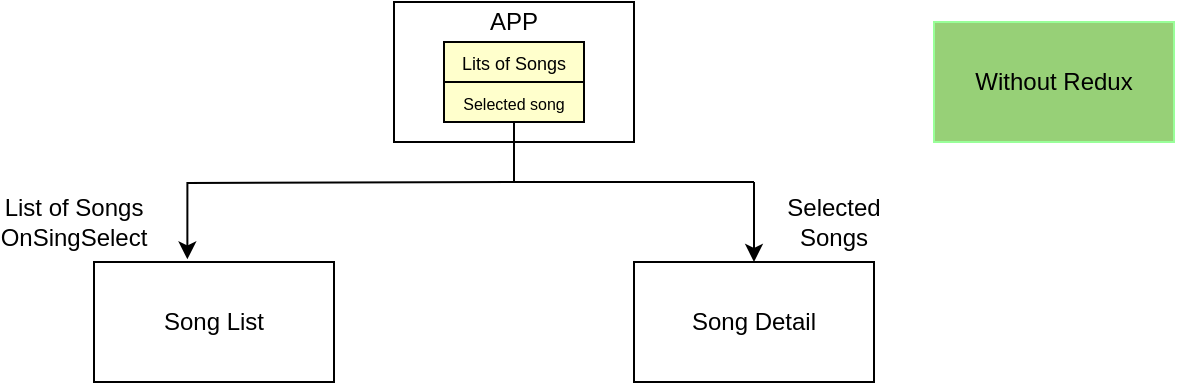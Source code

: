 <mxfile version="14.2.7" type="github">
  <diagram id="YS5v3eNINy9XvBaVBVcj" name="Page-1">
    <mxGraphModel dx="706" dy="288" grid="1" gridSize="10" guides="1" tooltips="1" connect="1" arrows="1" fold="1" page="1" pageScale="1" pageWidth="850" pageHeight="1100" math="0" shadow="0">
      <root>
        <mxCell id="0" />
        <mxCell id="1" parent="0" />
        <mxCell id="ziUqMleKNXKpgkatQRkx-9" style="edgeStyle=orthogonalEdgeStyle;rounded=0;orthogonalLoop=1;jettySize=auto;html=1;entryX=0.389;entryY=-0.022;entryDx=0;entryDy=0;entryPerimeter=0;" edge="1" parent="1" target="ziUqMleKNXKpgkatQRkx-2">
          <mxGeometry relative="1" as="geometry">
            <mxPoint x="320" y="120" as="sourcePoint" />
          </mxGeometry>
        </mxCell>
        <mxCell id="ziUqMleKNXKpgkatQRkx-1" value="" style="rounded=0;whiteSpace=wrap;html=1;" vertex="1" parent="1">
          <mxGeometry x="260" y="30" width="120" height="70" as="geometry" />
        </mxCell>
        <mxCell id="ziUqMleKNXKpgkatQRkx-2" value="Song List" style="rounded=0;whiteSpace=wrap;html=1;" vertex="1" parent="1">
          <mxGeometry x="110" y="160" width="120" height="60" as="geometry" />
        </mxCell>
        <mxCell id="ziUqMleKNXKpgkatQRkx-3" value="Song Detail" style="rounded=0;whiteSpace=wrap;html=1;" vertex="1" parent="1">
          <mxGeometry x="380" y="160" width="120" height="60" as="geometry" />
        </mxCell>
        <mxCell id="ziUqMleKNXKpgkatQRkx-7" value="" style="endArrow=none;html=1;" edge="1" parent="1">
          <mxGeometry width="50" height="50" relative="1" as="geometry">
            <mxPoint x="320" y="120" as="sourcePoint" />
            <mxPoint x="320" y="90" as="targetPoint" />
          </mxGeometry>
        </mxCell>
        <mxCell id="ziUqMleKNXKpgkatQRkx-8" value="" style="endArrow=none;html=1;" edge="1" parent="1">
          <mxGeometry width="50" height="50" relative="1" as="geometry">
            <mxPoint x="320" y="120" as="sourcePoint" />
            <mxPoint x="440" y="120" as="targetPoint" />
          </mxGeometry>
        </mxCell>
        <mxCell id="ziUqMleKNXKpgkatQRkx-11" value="" style="endArrow=classic;html=1;entryX=0.5;entryY=0;entryDx=0;entryDy=0;" edge="1" parent="1" target="ziUqMleKNXKpgkatQRkx-3">
          <mxGeometry width="50" height="50" relative="1" as="geometry">
            <mxPoint x="440" y="120" as="sourcePoint" />
            <mxPoint x="390" y="130" as="targetPoint" />
          </mxGeometry>
        </mxCell>
        <mxCell id="ziUqMleKNXKpgkatQRkx-17" value="APP" style="text;html=1;strokeColor=none;fillColor=none;align=center;verticalAlign=middle;whiteSpace=wrap;rounded=0;" vertex="1" parent="1">
          <mxGeometry x="300" y="30" width="40" height="20" as="geometry" />
        </mxCell>
        <mxCell id="ziUqMleKNXKpgkatQRkx-19" value="" style="shape=table;html=1;whiteSpace=wrap;startSize=0;container=1;collapsible=0;childLayout=tableLayout;fillColor=#FFFFCC;" vertex="1" parent="1">
          <mxGeometry x="285" y="50" width="70" height="40" as="geometry" />
        </mxCell>
        <mxCell id="ziUqMleKNXKpgkatQRkx-20" value="" style="shape=partialRectangle;html=1;whiteSpace=wrap;collapsible=0;dropTarget=0;pointerEvents=0;fillColor=none;top=0;left=0;bottom=0;right=0;points=[[0,0.5],[1,0.5]];portConstraint=eastwest;" vertex="1" parent="ziUqMleKNXKpgkatQRkx-19">
          <mxGeometry width="70" height="20" as="geometry" />
        </mxCell>
        <mxCell id="ziUqMleKNXKpgkatQRkx-21" value="&lt;font style=&quot;font-size: 9px&quot;&gt;Lits of Songs&lt;/font&gt;" style="shape=partialRectangle;html=1;whiteSpace=wrap;connectable=0;overflow=hidden;fillColor=none;top=0;left=0;bottom=0;right=0;" vertex="1" parent="ziUqMleKNXKpgkatQRkx-20">
          <mxGeometry width="70" height="20" as="geometry" />
        </mxCell>
        <mxCell id="ziUqMleKNXKpgkatQRkx-22" value="" style="shape=partialRectangle;html=1;whiteSpace=wrap;collapsible=0;dropTarget=0;pointerEvents=0;fillColor=none;top=0;left=0;bottom=0;right=0;points=[[0,0.5],[1,0.5]];portConstraint=eastwest;" vertex="1" parent="ziUqMleKNXKpgkatQRkx-19">
          <mxGeometry y="20" width="70" height="20" as="geometry" />
        </mxCell>
        <mxCell id="ziUqMleKNXKpgkatQRkx-23" value="&lt;font style=&quot;font-size: 8px&quot;&gt;Selected song&lt;/font&gt;" style="shape=partialRectangle;html=1;whiteSpace=wrap;connectable=0;overflow=hidden;fillColor=none;top=0;left=0;bottom=0;right=0;" vertex="1" parent="ziUqMleKNXKpgkatQRkx-22">
          <mxGeometry width="70" height="20" as="geometry" />
        </mxCell>
        <mxCell id="ziUqMleKNXKpgkatQRkx-24" value="Selected Songs" style="text;html=1;strokeColor=none;fillColor=none;align=center;verticalAlign=middle;whiteSpace=wrap;rounded=0;" vertex="1" parent="1">
          <mxGeometry x="460" y="130" width="40" height="20" as="geometry" />
        </mxCell>
        <mxCell id="ziUqMleKNXKpgkatQRkx-25" value="List of Songs&lt;br&gt;OnSingSelect" style="text;html=1;strokeColor=none;fillColor=none;align=center;verticalAlign=middle;whiteSpace=wrap;rounded=0;" vertex="1" parent="1">
          <mxGeometry x="80" y="130" width="40" height="20" as="geometry" />
        </mxCell>
        <mxCell id="ziUqMleKNXKpgkatQRkx-26" value="Without Redux" style="rounded=0;whiteSpace=wrap;html=1;strokeColor=#99FF99;fillColor=#97D077;" vertex="1" parent="1">
          <mxGeometry x="530" y="40" width="120" height="60" as="geometry" />
        </mxCell>
      </root>
    </mxGraphModel>
  </diagram>
</mxfile>
